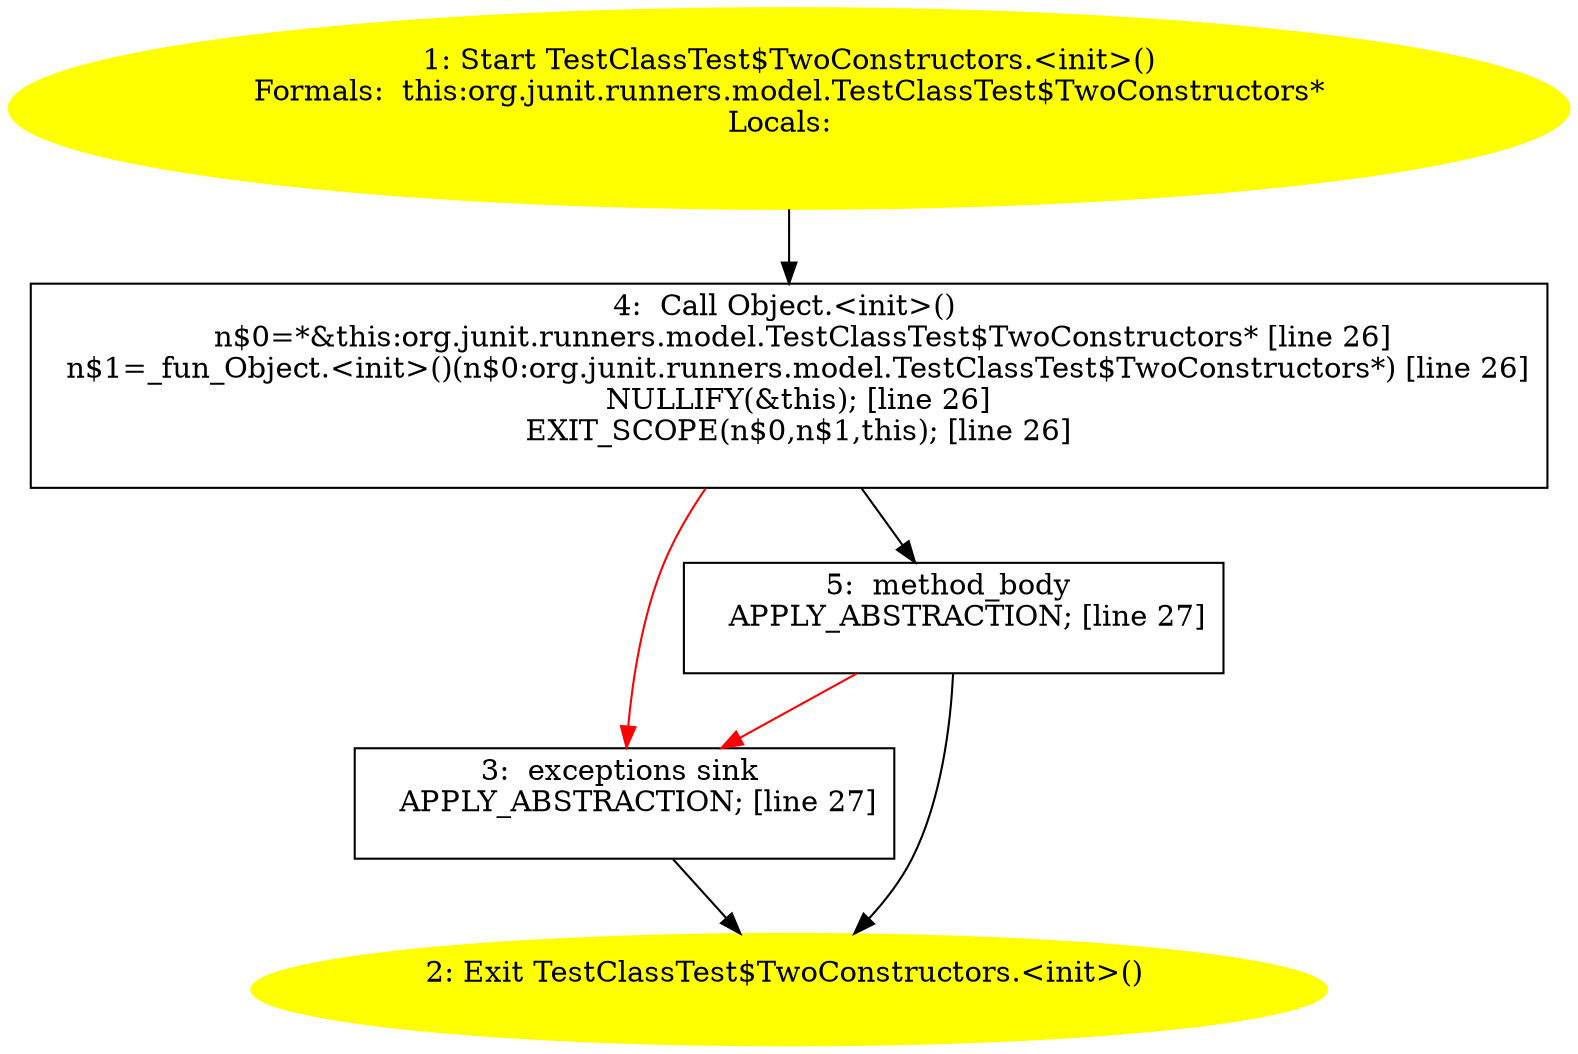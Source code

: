 /* @generated */
digraph cfg {
"org.junit.runners.model.TestClassTest$TwoConstructors.<init>().141f4d310b50275de0bfbf8afc6acc34_1" [label="1: Start TestClassTest$TwoConstructors.<init>()\nFormals:  this:org.junit.runners.model.TestClassTest$TwoConstructors*\nLocals:  \n  " color=yellow style=filled]
	

	 "org.junit.runners.model.TestClassTest$TwoConstructors.<init>().141f4d310b50275de0bfbf8afc6acc34_1" -> "org.junit.runners.model.TestClassTest$TwoConstructors.<init>().141f4d310b50275de0bfbf8afc6acc34_4" ;
"org.junit.runners.model.TestClassTest$TwoConstructors.<init>().141f4d310b50275de0bfbf8afc6acc34_2" [label="2: Exit TestClassTest$TwoConstructors.<init>() \n  " color=yellow style=filled]
	

"org.junit.runners.model.TestClassTest$TwoConstructors.<init>().141f4d310b50275de0bfbf8afc6acc34_3" [label="3:  exceptions sink \n   APPLY_ABSTRACTION; [line 27]\n " shape="box"]
	

	 "org.junit.runners.model.TestClassTest$TwoConstructors.<init>().141f4d310b50275de0bfbf8afc6acc34_3" -> "org.junit.runners.model.TestClassTest$TwoConstructors.<init>().141f4d310b50275de0bfbf8afc6acc34_2" ;
"org.junit.runners.model.TestClassTest$TwoConstructors.<init>().141f4d310b50275de0bfbf8afc6acc34_4" [label="4:  Call Object.<init>() \n   n$0=*&this:org.junit.runners.model.TestClassTest$TwoConstructors* [line 26]\n  n$1=_fun_Object.<init>()(n$0:org.junit.runners.model.TestClassTest$TwoConstructors*) [line 26]\n  NULLIFY(&this); [line 26]\n  EXIT_SCOPE(n$0,n$1,this); [line 26]\n " shape="box"]
	

	 "org.junit.runners.model.TestClassTest$TwoConstructors.<init>().141f4d310b50275de0bfbf8afc6acc34_4" -> "org.junit.runners.model.TestClassTest$TwoConstructors.<init>().141f4d310b50275de0bfbf8afc6acc34_5" ;
	 "org.junit.runners.model.TestClassTest$TwoConstructors.<init>().141f4d310b50275de0bfbf8afc6acc34_4" -> "org.junit.runners.model.TestClassTest$TwoConstructors.<init>().141f4d310b50275de0bfbf8afc6acc34_3" [color="red" ];
"org.junit.runners.model.TestClassTest$TwoConstructors.<init>().141f4d310b50275de0bfbf8afc6acc34_5" [label="5:  method_body \n   APPLY_ABSTRACTION; [line 27]\n " shape="box"]
	

	 "org.junit.runners.model.TestClassTest$TwoConstructors.<init>().141f4d310b50275de0bfbf8afc6acc34_5" -> "org.junit.runners.model.TestClassTest$TwoConstructors.<init>().141f4d310b50275de0bfbf8afc6acc34_2" ;
	 "org.junit.runners.model.TestClassTest$TwoConstructors.<init>().141f4d310b50275de0bfbf8afc6acc34_5" -> "org.junit.runners.model.TestClassTest$TwoConstructors.<init>().141f4d310b50275de0bfbf8afc6acc34_3" [color="red" ];
}
